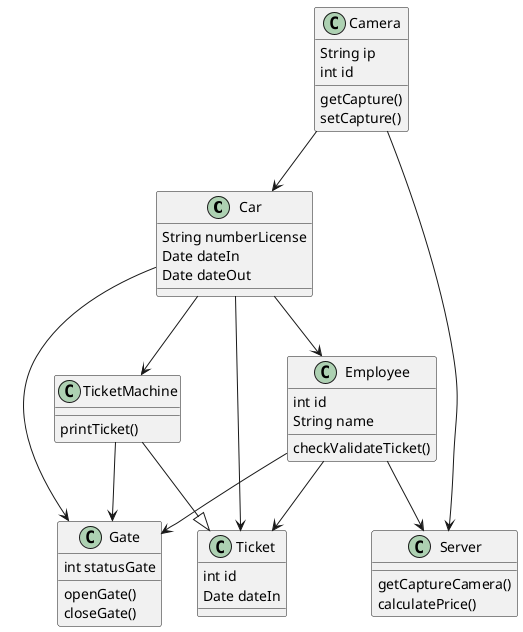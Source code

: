 @startuml
Car : String numberLicense
Car : Date dateIn
Car : Date dateOut

Camera : String ip
Camera : int id
Camera : getCapture()
Camera : setCapture()

Ticket : int id
Ticket : Date dateIn

Gate : int statusGate
Gate : openGate()
Gate : closeGate()

Employee : int id
Employee : String name
Employee : checkValidateTicket()

Server : getCaptureCamera()
Server : calculatePrice()

TicketMachine : printTicket()

Car --> Ticket
Car --> TicketMachine
Car --> Employee
Car --> Gate
Employee --> Ticket
Employee --> Server
Employee --> Gate
Camera --> Car
Camera --> Server
TicketMachine --|> Ticket
TicketMachine --> Gate

@enduml